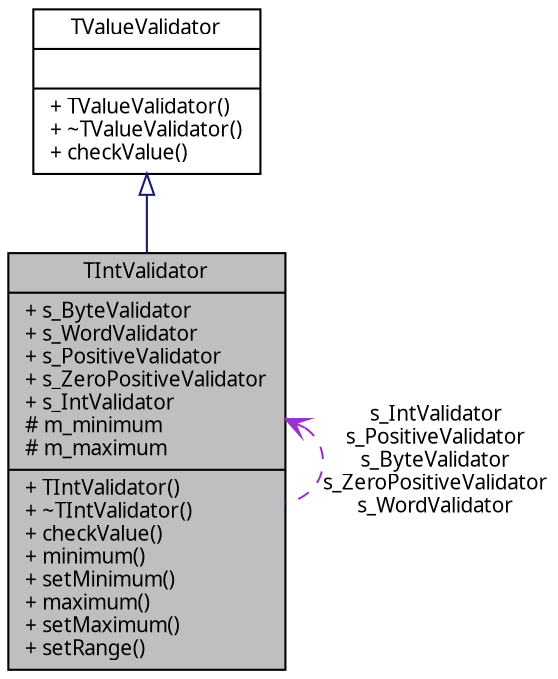 digraph G
{
  edge [fontname="FreeSans.ttf",fontsize=10,labelfontname="FreeSans.ttf",labelfontsize=10];
  node [fontname="FreeSans.ttf",fontsize=10,shape=record];
  Node1 [label="{TIntValidator\n|+ s_ByteValidator\l+ s_WordValidator\l+ s_PositiveValidator\l+ s_ZeroPositiveValidator\l+ s_IntValidator\l# m_minimum\l# m_maximum\l|+ TIntValidator()\l+ ~TIntValidator()\l+ checkValue()\l+ minimum()\l+ setMinimum()\l+ maximum()\l+ setMaximum()\l+ setRange()\l}",height=0.2,width=0.4,color="black", fillcolor="grey75", style="filled" fontcolor="black"];
  Node2 -> Node1 [dir=back,color="midnightblue",fontsize=10,style="solid",arrowtail="empty",fontname="FreeSans.ttf"];
  Node2 [label="{TValueValidator\n||+ TValueValidator()\l+ ~TValueValidator()\l+ checkValue()\l}",height=0.2,width=0.4,color="black", fillcolor="white", style="filled",URL="$classTValueValidator.html",tooltip="Abstract class which is used as the base for all value validators."];
  Node1 -> Node1 [dir=back,color="darkorchid3",fontsize=10,style="dashed",label="s_IntValidator\ns_PositiveValidator\ns_ByteValidator\ns_ZeroPositiveValidator\ns_WordValidator",arrowtail="open",fontname="FreeSans.ttf"];
}
